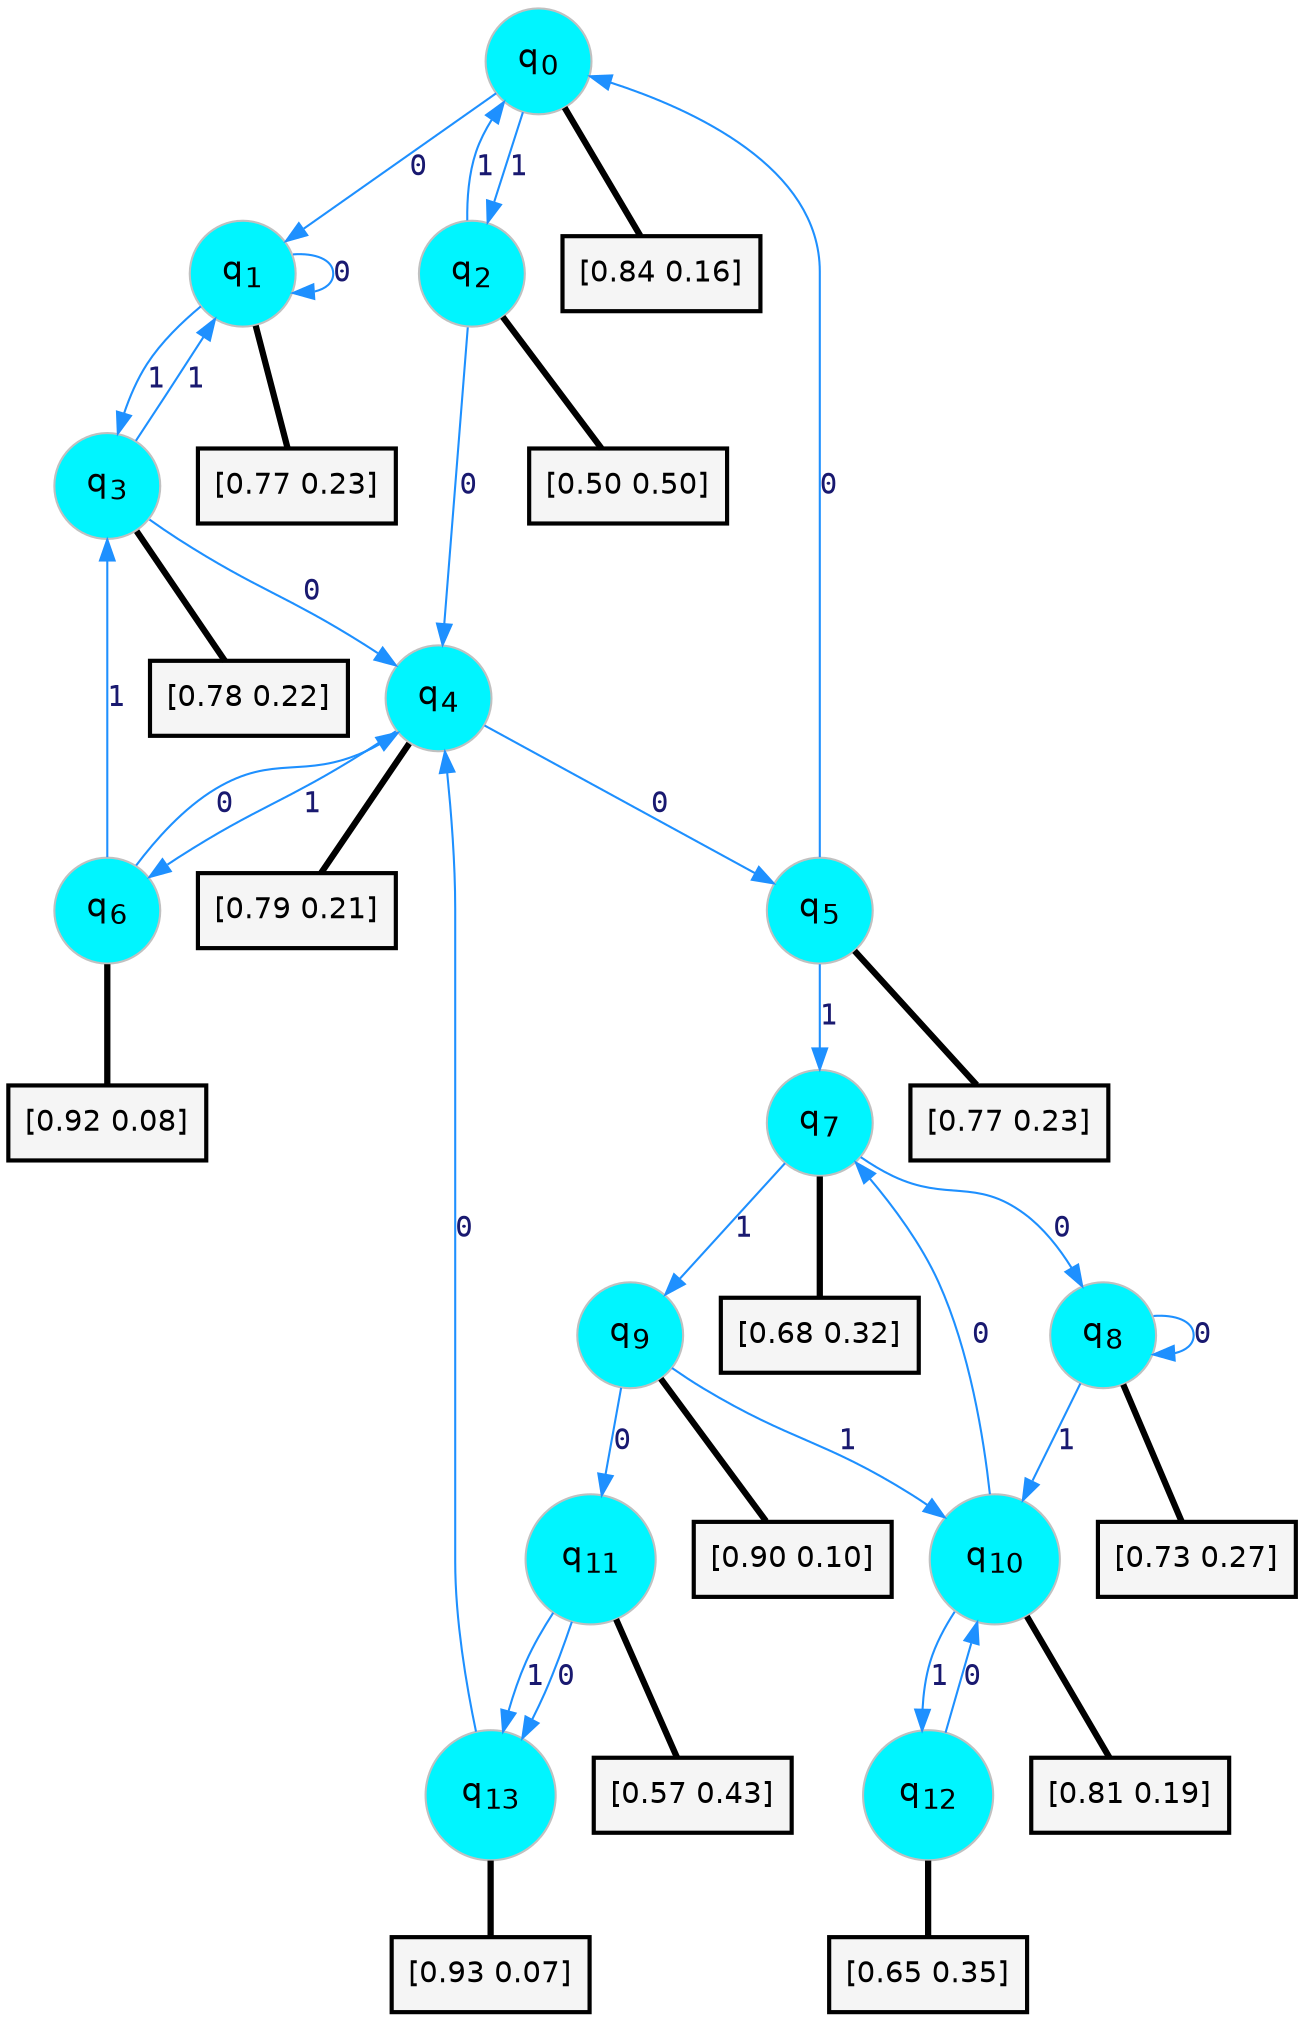 digraph G {
graph [
bgcolor=transparent, dpi=300, rankdir=TD, size="40,25"];
node [
color=gray, fillcolor=turquoise1, fontcolor=black, fontname=Helvetica, fontsize=16, fontweight=bold, shape=circle, style=filled];
edge [
arrowsize=1, color=dodgerblue1, fontcolor=midnightblue, fontname=courier, fontweight=bold, penwidth=1, style=solid, weight=20];
0[label=<q<SUB>0</SUB>>];
1[label=<q<SUB>1</SUB>>];
2[label=<q<SUB>2</SUB>>];
3[label=<q<SUB>3</SUB>>];
4[label=<q<SUB>4</SUB>>];
5[label=<q<SUB>5</SUB>>];
6[label=<q<SUB>6</SUB>>];
7[label=<q<SUB>7</SUB>>];
8[label=<q<SUB>8</SUB>>];
9[label=<q<SUB>9</SUB>>];
10[label=<q<SUB>10</SUB>>];
11[label=<q<SUB>11</SUB>>];
12[label=<q<SUB>12</SUB>>];
13[label=<q<SUB>13</SUB>>];
14[label="[0.84 0.16]", shape=box,fontcolor=black, fontname=Helvetica, fontsize=14, penwidth=2, fillcolor=whitesmoke,color=black];
15[label="[0.77 0.23]", shape=box,fontcolor=black, fontname=Helvetica, fontsize=14, penwidth=2, fillcolor=whitesmoke,color=black];
16[label="[0.50 0.50]", shape=box,fontcolor=black, fontname=Helvetica, fontsize=14, penwidth=2, fillcolor=whitesmoke,color=black];
17[label="[0.78 0.22]", shape=box,fontcolor=black, fontname=Helvetica, fontsize=14, penwidth=2, fillcolor=whitesmoke,color=black];
18[label="[0.79 0.21]", shape=box,fontcolor=black, fontname=Helvetica, fontsize=14, penwidth=2, fillcolor=whitesmoke,color=black];
19[label="[0.77 0.23]", shape=box,fontcolor=black, fontname=Helvetica, fontsize=14, penwidth=2, fillcolor=whitesmoke,color=black];
20[label="[0.92 0.08]", shape=box,fontcolor=black, fontname=Helvetica, fontsize=14, penwidth=2, fillcolor=whitesmoke,color=black];
21[label="[0.68 0.32]", shape=box,fontcolor=black, fontname=Helvetica, fontsize=14, penwidth=2, fillcolor=whitesmoke,color=black];
22[label="[0.73 0.27]", shape=box,fontcolor=black, fontname=Helvetica, fontsize=14, penwidth=2, fillcolor=whitesmoke,color=black];
23[label="[0.90 0.10]", shape=box,fontcolor=black, fontname=Helvetica, fontsize=14, penwidth=2, fillcolor=whitesmoke,color=black];
24[label="[0.81 0.19]", shape=box,fontcolor=black, fontname=Helvetica, fontsize=14, penwidth=2, fillcolor=whitesmoke,color=black];
25[label="[0.57 0.43]", shape=box,fontcolor=black, fontname=Helvetica, fontsize=14, penwidth=2, fillcolor=whitesmoke,color=black];
26[label="[0.65 0.35]", shape=box,fontcolor=black, fontname=Helvetica, fontsize=14, penwidth=2, fillcolor=whitesmoke,color=black];
27[label="[0.93 0.07]", shape=box,fontcolor=black, fontname=Helvetica, fontsize=14, penwidth=2, fillcolor=whitesmoke,color=black];
0->1 [label=0];
0->2 [label=1];
0->14 [arrowhead=none, penwidth=3,color=black];
1->1 [label=0];
1->3 [label=1];
1->15 [arrowhead=none, penwidth=3,color=black];
2->4 [label=0];
2->0 [label=1];
2->16 [arrowhead=none, penwidth=3,color=black];
3->4 [label=0];
3->1 [label=1];
3->17 [arrowhead=none, penwidth=3,color=black];
4->5 [label=0];
4->6 [label=1];
4->18 [arrowhead=none, penwidth=3,color=black];
5->0 [label=0];
5->7 [label=1];
5->19 [arrowhead=none, penwidth=3,color=black];
6->4 [label=0];
6->3 [label=1];
6->20 [arrowhead=none, penwidth=3,color=black];
7->8 [label=0];
7->9 [label=1];
7->21 [arrowhead=none, penwidth=3,color=black];
8->8 [label=0];
8->10 [label=1];
8->22 [arrowhead=none, penwidth=3,color=black];
9->11 [label=0];
9->10 [label=1];
9->23 [arrowhead=none, penwidth=3,color=black];
10->7 [label=0];
10->12 [label=1];
10->24 [arrowhead=none, penwidth=3,color=black];
11->13 [label=0];
11->13 [label=1];
11->25 [arrowhead=none, penwidth=3,color=black];
12->10 [label=0];
12->26 [arrowhead=none, penwidth=3,color=black];
13->4 [label=0];
13->27 [arrowhead=none, penwidth=3,color=black];
}
